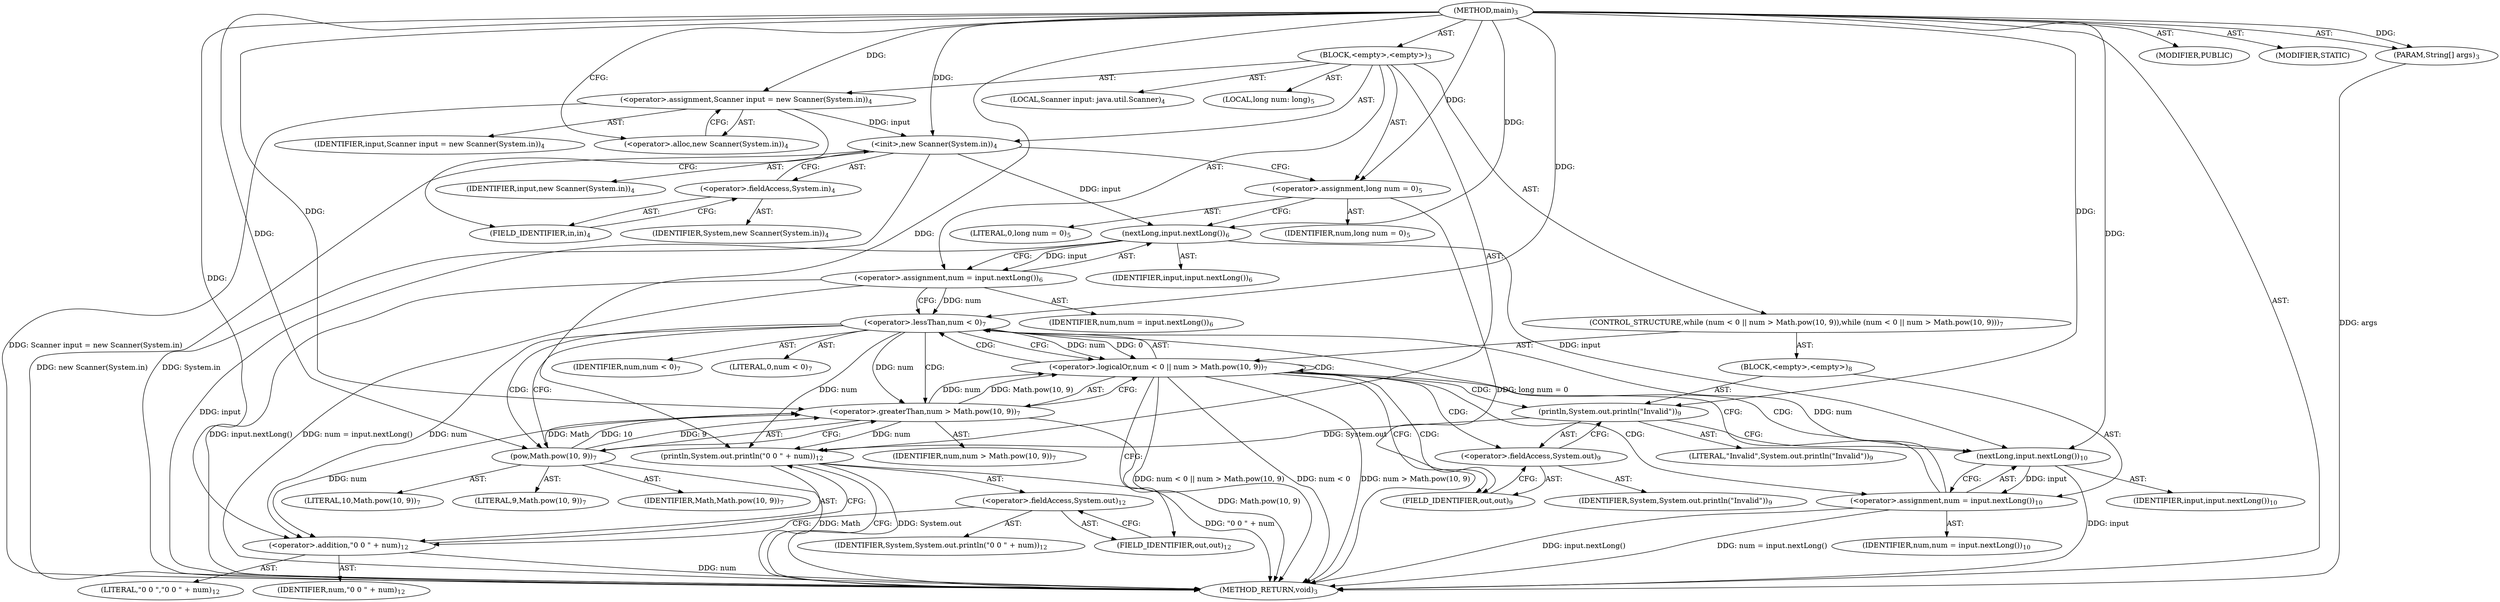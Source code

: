 digraph "main" {  
"19" [label = <(METHOD,main)<SUB>3</SUB>> ]
"20" [label = <(PARAM,String[] args)<SUB>3</SUB>> ]
"21" [label = <(BLOCK,&lt;empty&gt;,&lt;empty&gt;)<SUB>3</SUB>> ]
"4" [label = <(LOCAL,Scanner input: java.util.Scanner)<SUB>4</SUB>> ]
"22" [label = <(&lt;operator&gt;.assignment,Scanner input = new Scanner(System.in))<SUB>4</SUB>> ]
"23" [label = <(IDENTIFIER,input,Scanner input = new Scanner(System.in))<SUB>4</SUB>> ]
"24" [label = <(&lt;operator&gt;.alloc,new Scanner(System.in))<SUB>4</SUB>> ]
"25" [label = <(&lt;init&gt;,new Scanner(System.in))<SUB>4</SUB>> ]
"3" [label = <(IDENTIFIER,input,new Scanner(System.in))<SUB>4</SUB>> ]
"26" [label = <(&lt;operator&gt;.fieldAccess,System.in)<SUB>4</SUB>> ]
"27" [label = <(IDENTIFIER,System,new Scanner(System.in))<SUB>4</SUB>> ]
"28" [label = <(FIELD_IDENTIFIER,in,in)<SUB>4</SUB>> ]
"29" [label = <(LOCAL,long num: long)<SUB>5</SUB>> ]
"30" [label = <(&lt;operator&gt;.assignment,long num = 0)<SUB>5</SUB>> ]
"31" [label = <(IDENTIFIER,num,long num = 0)<SUB>5</SUB>> ]
"32" [label = <(LITERAL,0,long num = 0)<SUB>5</SUB>> ]
"33" [label = <(&lt;operator&gt;.assignment,num = input.nextLong())<SUB>6</SUB>> ]
"34" [label = <(IDENTIFIER,num,num = input.nextLong())<SUB>6</SUB>> ]
"35" [label = <(nextLong,input.nextLong())<SUB>6</SUB>> ]
"36" [label = <(IDENTIFIER,input,input.nextLong())<SUB>6</SUB>> ]
"37" [label = <(CONTROL_STRUCTURE,while (num &lt; 0 || num &gt; Math.pow(10, 9)),while (num &lt; 0 || num &gt; Math.pow(10, 9)))<SUB>7</SUB>> ]
"38" [label = <(&lt;operator&gt;.logicalOr,num &lt; 0 || num &gt; Math.pow(10, 9))<SUB>7</SUB>> ]
"39" [label = <(&lt;operator&gt;.lessThan,num &lt; 0)<SUB>7</SUB>> ]
"40" [label = <(IDENTIFIER,num,num &lt; 0)<SUB>7</SUB>> ]
"41" [label = <(LITERAL,0,num &lt; 0)<SUB>7</SUB>> ]
"42" [label = <(&lt;operator&gt;.greaterThan,num &gt; Math.pow(10, 9))<SUB>7</SUB>> ]
"43" [label = <(IDENTIFIER,num,num &gt; Math.pow(10, 9))<SUB>7</SUB>> ]
"44" [label = <(pow,Math.pow(10, 9))<SUB>7</SUB>> ]
"45" [label = <(IDENTIFIER,Math,Math.pow(10, 9))<SUB>7</SUB>> ]
"46" [label = <(LITERAL,10,Math.pow(10, 9))<SUB>7</SUB>> ]
"47" [label = <(LITERAL,9,Math.pow(10, 9))<SUB>7</SUB>> ]
"48" [label = <(BLOCK,&lt;empty&gt;,&lt;empty&gt;)<SUB>8</SUB>> ]
"49" [label = <(println,System.out.println(&quot;Invalid&quot;))<SUB>9</SUB>> ]
"50" [label = <(&lt;operator&gt;.fieldAccess,System.out)<SUB>9</SUB>> ]
"51" [label = <(IDENTIFIER,System,System.out.println(&quot;Invalid&quot;))<SUB>9</SUB>> ]
"52" [label = <(FIELD_IDENTIFIER,out,out)<SUB>9</SUB>> ]
"53" [label = <(LITERAL,&quot;Invalid&quot;,System.out.println(&quot;Invalid&quot;))<SUB>9</SUB>> ]
"54" [label = <(&lt;operator&gt;.assignment,num = input.nextLong())<SUB>10</SUB>> ]
"55" [label = <(IDENTIFIER,num,num = input.nextLong())<SUB>10</SUB>> ]
"56" [label = <(nextLong,input.nextLong())<SUB>10</SUB>> ]
"57" [label = <(IDENTIFIER,input,input.nextLong())<SUB>10</SUB>> ]
"58" [label = <(println,System.out.println(&quot;0 0 &quot; + num))<SUB>12</SUB>> ]
"59" [label = <(&lt;operator&gt;.fieldAccess,System.out)<SUB>12</SUB>> ]
"60" [label = <(IDENTIFIER,System,System.out.println(&quot;0 0 &quot; + num))<SUB>12</SUB>> ]
"61" [label = <(FIELD_IDENTIFIER,out,out)<SUB>12</SUB>> ]
"62" [label = <(&lt;operator&gt;.addition,&quot;0 0 &quot; + num)<SUB>12</SUB>> ]
"63" [label = <(LITERAL,&quot;0 0 &quot;,&quot;0 0 &quot; + num)<SUB>12</SUB>> ]
"64" [label = <(IDENTIFIER,num,&quot;0 0 &quot; + num)<SUB>12</SUB>> ]
"65" [label = <(MODIFIER,PUBLIC)> ]
"66" [label = <(MODIFIER,STATIC)> ]
"67" [label = <(METHOD_RETURN,void)<SUB>3</SUB>> ]
  "19" -> "20"  [ label = "AST: "] 
  "19" -> "21"  [ label = "AST: "] 
  "19" -> "65"  [ label = "AST: "] 
  "19" -> "66"  [ label = "AST: "] 
  "19" -> "67"  [ label = "AST: "] 
  "21" -> "4"  [ label = "AST: "] 
  "21" -> "22"  [ label = "AST: "] 
  "21" -> "25"  [ label = "AST: "] 
  "21" -> "29"  [ label = "AST: "] 
  "21" -> "30"  [ label = "AST: "] 
  "21" -> "33"  [ label = "AST: "] 
  "21" -> "37"  [ label = "AST: "] 
  "21" -> "58"  [ label = "AST: "] 
  "22" -> "23"  [ label = "AST: "] 
  "22" -> "24"  [ label = "AST: "] 
  "25" -> "3"  [ label = "AST: "] 
  "25" -> "26"  [ label = "AST: "] 
  "26" -> "27"  [ label = "AST: "] 
  "26" -> "28"  [ label = "AST: "] 
  "30" -> "31"  [ label = "AST: "] 
  "30" -> "32"  [ label = "AST: "] 
  "33" -> "34"  [ label = "AST: "] 
  "33" -> "35"  [ label = "AST: "] 
  "35" -> "36"  [ label = "AST: "] 
  "37" -> "38"  [ label = "AST: "] 
  "37" -> "48"  [ label = "AST: "] 
  "38" -> "39"  [ label = "AST: "] 
  "38" -> "42"  [ label = "AST: "] 
  "39" -> "40"  [ label = "AST: "] 
  "39" -> "41"  [ label = "AST: "] 
  "42" -> "43"  [ label = "AST: "] 
  "42" -> "44"  [ label = "AST: "] 
  "44" -> "45"  [ label = "AST: "] 
  "44" -> "46"  [ label = "AST: "] 
  "44" -> "47"  [ label = "AST: "] 
  "48" -> "49"  [ label = "AST: "] 
  "48" -> "54"  [ label = "AST: "] 
  "49" -> "50"  [ label = "AST: "] 
  "49" -> "53"  [ label = "AST: "] 
  "50" -> "51"  [ label = "AST: "] 
  "50" -> "52"  [ label = "AST: "] 
  "54" -> "55"  [ label = "AST: "] 
  "54" -> "56"  [ label = "AST: "] 
  "56" -> "57"  [ label = "AST: "] 
  "58" -> "59"  [ label = "AST: "] 
  "58" -> "62"  [ label = "AST: "] 
  "59" -> "60"  [ label = "AST: "] 
  "59" -> "61"  [ label = "AST: "] 
  "62" -> "63"  [ label = "AST: "] 
  "62" -> "64"  [ label = "AST: "] 
  "22" -> "28"  [ label = "CFG: "] 
  "25" -> "30"  [ label = "CFG: "] 
  "30" -> "35"  [ label = "CFG: "] 
  "33" -> "39"  [ label = "CFG: "] 
  "58" -> "67"  [ label = "CFG: "] 
  "24" -> "22"  [ label = "CFG: "] 
  "26" -> "25"  [ label = "CFG: "] 
  "35" -> "33"  [ label = "CFG: "] 
  "38" -> "52"  [ label = "CFG: "] 
  "38" -> "61"  [ label = "CFG: "] 
  "59" -> "62"  [ label = "CFG: "] 
  "62" -> "58"  [ label = "CFG: "] 
  "28" -> "26"  [ label = "CFG: "] 
  "39" -> "38"  [ label = "CFG: "] 
  "39" -> "44"  [ label = "CFG: "] 
  "42" -> "38"  [ label = "CFG: "] 
  "49" -> "56"  [ label = "CFG: "] 
  "54" -> "39"  [ label = "CFG: "] 
  "61" -> "59"  [ label = "CFG: "] 
  "44" -> "42"  [ label = "CFG: "] 
  "50" -> "49"  [ label = "CFG: "] 
  "56" -> "54"  [ label = "CFG: "] 
  "52" -> "50"  [ label = "CFG: "] 
  "19" -> "24"  [ label = "CFG: "] 
  "20" -> "67"  [ label = "DDG: args"] 
  "22" -> "67"  [ label = "DDG: Scanner input = new Scanner(System.in)"] 
  "25" -> "67"  [ label = "DDG: System.in"] 
  "25" -> "67"  [ label = "DDG: new Scanner(System.in)"] 
  "30" -> "67"  [ label = "DDG: long num = 0"] 
  "35" -> "67"  [ label = "DDG: input"] 
  "33" -> "67"  [ label = "DDG: input.nextLong()"] 
  "33" -> "67"  [ label = "DDG: num = input.nextLong()"] 
  "38" -> "67"  [ label = "DDG: num &lt; 0"] 
  "42" -> "67"  [ label = "DDG: Math.pow(10, 9)"] 
  "38" -> "67"  [ label = "DDG: num &gt; Math.pow(10, 9)"] 
  "38" -> "67"  [ label = "DDG: num &lt; 0 || num &gt; Math.pow(10, 9)"] 
  "58" -> "67"  [ label = "DDG: System.out"] 
  "62" -> "67"  [ label = "DDG: num"] 
  "58" -> "67"  [ label = "DDG: &quot;0 0 &quot; + num"] 
  "56" -> "67"  [ label = "DDG: input"] 
  "54" -> "67"  [ label = "DDG: input.nextLong()"] 
  "54" -> "67"  [ label = "DDG: num = input.nextLong()"] 
  "44" -> "67"  [ label = "DDG: Math"] 
  "19" -> "20"  [ label = "DDG: "] 
  "19" -> "22"  [ label = "DDG: "] 
  "19" -> "30"  [ label = "DDG: "] 
  "35" -> "33"  [ label = "DDG: input"] 
  "22" -> "25"  [ label = "DDG: input"] 
  "19" -> "25"  [ label = "DDG: "] 
  "49" -> "58"  [ label = "DDG: System.out"] 
  "19" -> "58"  [ label = "DDG: "] 
  "39" -> "58"  [ label = "DDG: num"] 
  "42" -> "58"  [ label = "DDG: num"] 
  "25" -> "35"  [ label = "DDG: input"] 
  "19" -> "35"  [ label = "DDG: "] 
  "39" -> "38"  [ label = "DDG: num"] 
  "39" -> "38"  [ label = "DDG: 0"] 
  "42" -> "38"  [ label = "DDG: num"] 
  "42" -> "38"  [ label = "DDG: Math.pow(10, 9)"] 
  "56" -> "54"  [ label = "DDG: input"] 
  "19" -> "62"  [ label = "DDG: "] 
  "39" -> "62"  [ label = "DDG: num"] 
  "42" -> "62"  [ label = "DDG: num"] 
  "33" -> "39"  [ label = "DDG: num"] 
  "54" -> "39"  [ label = "DDG: num"] 
  "19" -> "39"  [ label = "DDG: "] 
  "39" -> "42"  [ label = "DDG: num"] 
  "19" -> "42"  [ label = "DDG: "] 
  "44" -> "42"  [ label = "DDG: Math"] 
  "44" -> "42"  [ label = "DDG: 10"] 
  "44" -> "42"  [ label = "DDG: 9"] 
  "19" -> "49"  [ label = "DDG: "] 
  "19" -> "44"  [ label = "DDG: "] 
  "35" -> "56"  [ label = "DDG: input"] 
  "19" -> "56"  [ label = "DDG: "] 
  "38" -> "49"  [ label = "CDG: "] 
  "38" -> "50"  [ label = "CDG: "] 
  "38" -> "52"  [ label = "CDG: "] 
  "38" -> "38"  [ label = "CDG: "] 
  "38" -> "56"  [ label = "CDG: "] 
  "38" -> "54"  [ label = "CDG: "] 
  "38" -> "39"  [ label = "CDG: "] 
  "39" -> "42"  [ label = "CDG: "] 
  "39" -> "44"  [ label = "CDG: "] 
}
